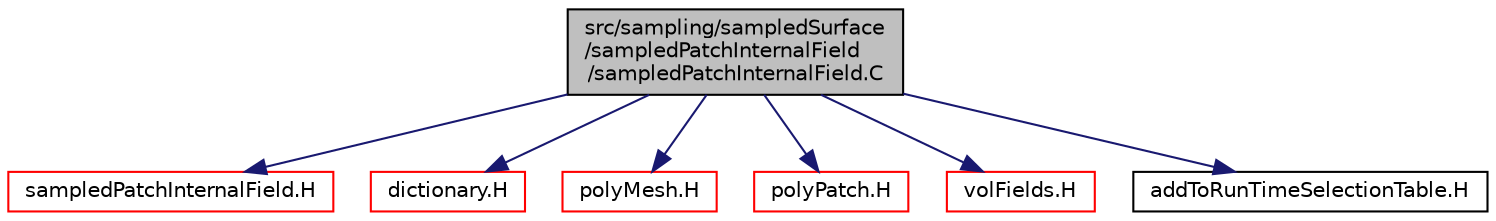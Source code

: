 digraph "src/sampling/sampledSurface/sampledPatchInternalField/sampledPatchInternalField.C"
{
  bgcolor="transparent";
  edge [fontname="Helvetica",fontsize="10",labelfontname="Helvetica",labelfontsize="10"];
  node [fontname="Helvetica",fontsize="10",shape=record];
  Node0 [label="src/sampling/sampledSurface\l/sampledPatchInternalField\l/sampledPatchInternalField.C",height=0.2,width=0.4,color="black", fillcolor="grey75", style="filled", fontcolor="black"];
  Node0 -> Node1 [color="midnightblue",fontsize="10",style="solid",fontname="Helvetica"];
  Node1 [label="sampledPatchInternalField.H",height=0.2,width=0.4,color="red",URL="$a15116.html"];
  Node0 -> Node225 [color="midnightblue",fontsize="10",style="solid",fontname="Helvetica"];
  Node225 [label="dictionary.H",height=0.2,width=0.4,color="red",URL="$a09506.html"];
  Node0 -> Node177 [color="midnightblue",fontsize="10",style="solid",fontname="Helvetica"];
  Node177 [label="polyMesh.H",height=0.2,width=0.4,color="red",URL="$a12398.html"];
  Node0 -> Node206 [color="midnightblue",fontsize="10",style="solid",fontname="Helvetica"];
  Node206 [label="polyPatch.H",height=0.2,width=0.4,color="red",URL="$a12521.html"];
  Node0 -> Node370 [color="midnightblue",fontsize="10",style="solid",fontname="Helvetica"];
  Node370 [label="volFields.H",height=0.2,width=0.4,color="red",URL="$a02912.html"];
  Node0 -> Node376 [color="midnightblue",fontsize="10",style="solid",fontname="Helvetica"];
  Node376 [label="addToRunTimeSelectionTable.H",height=0.2,width=0.4,color="black",URL="$a09989.html",tooltip="Macros for easy insertion into run-time selection tables. "];
}
